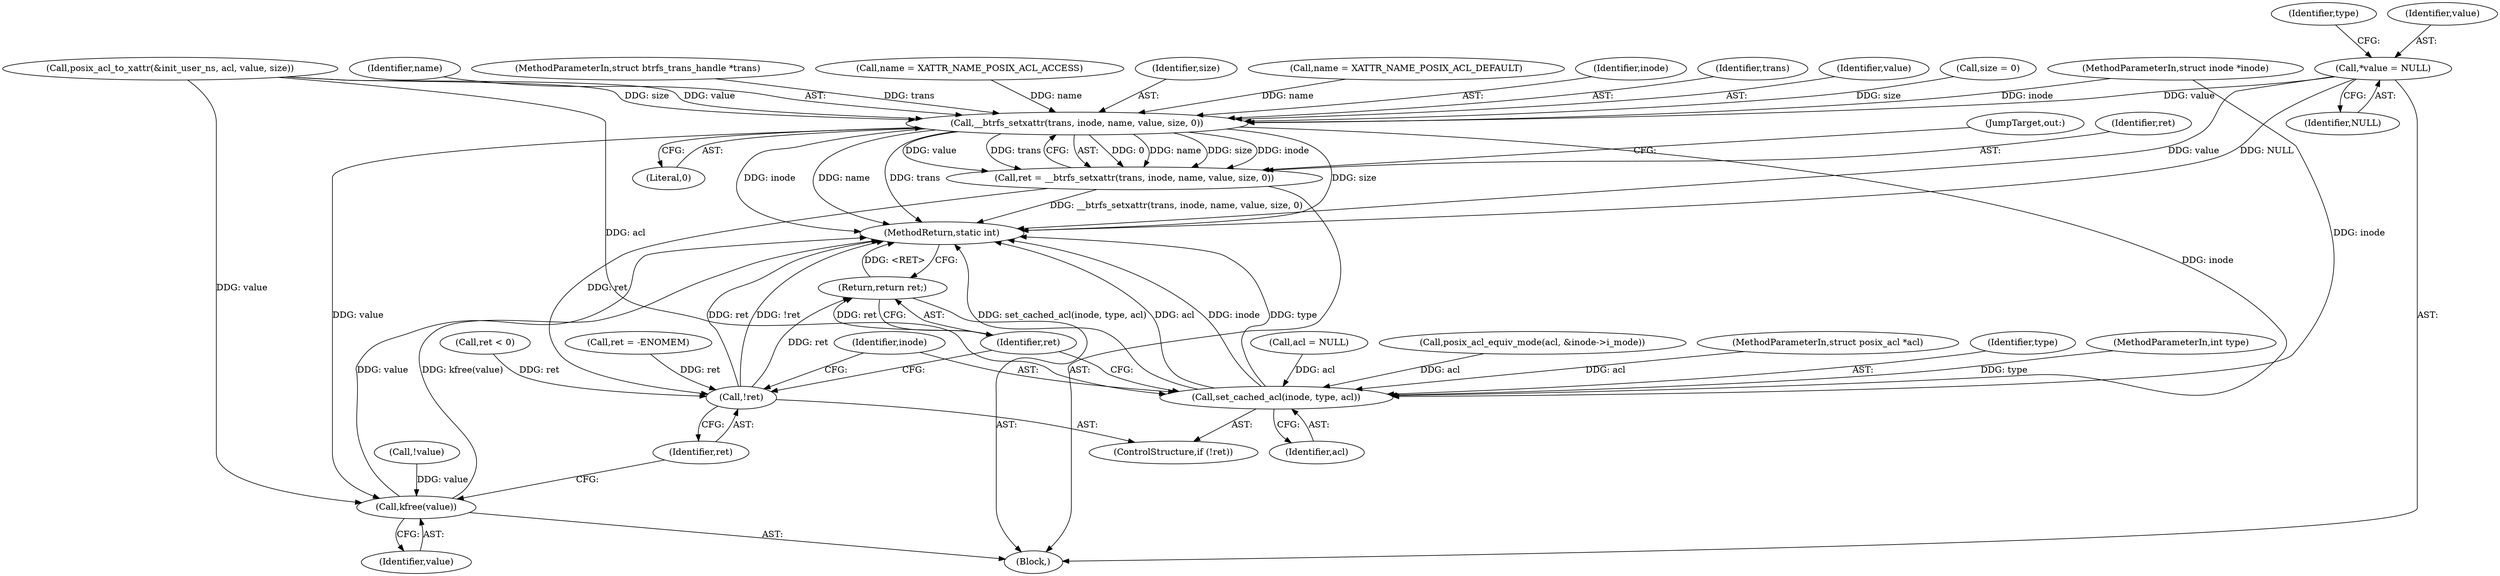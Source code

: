 digraph "0_linux_073931017b49d9458aa351605b43a7e34598caef_0@pointer" {
"1000113" [label="(Call,*value = NULL)"];
"1000210" [label="(Call,__btrfs_setxattr(trans, inode, name, value, size, 0))"];
"1000208" [label="(Call,ret = __btrfs_setxattr(trans, inode, name, value, size, 0))"];
"1000221" [label="(Call,!ret)"];
"1000227" [label="(Return,return ret;)"];
"1000218" [label="(Call,kfree(value))"];
"1000223" [label="(Call,set_cached_acl(inode, type, acl))"];
"1000187" [label="(Call,!value)"];
"1000222" [label="(Identifier,ret)"];
"1000210" [label="(Call,__btrfs_setxattr(trans, inode, name, value, size, 0))"];
"1000212" [label="(Identifier,inode)"];
"1000117" [label="(Identifier,type)"];
"1000219" [label="(Identifier,value)"];
"1000221" [label="(Call,!ret)"];
"1000211" [label="(Identifier,trans)"];
"1000208" [label="(Call,ret = __btrfs_setxattr(trans, inode, name, value, size, 0))"];
"1000220" [label="(ControlStructure,if (!ret))"];
"1000190" [label="(Call,ret = -ENOMEM)"];
"1000218" [label="(Call,kfree(value))"];
"1000144" [label="(Call,acl = NULL)"];
"1000214" [label="(Identifier,value)"];
"1000105" [label="(Block,)"];
"1000108" [label="(Call,size = 0)"];
"1000217" [label="(JumpTarget,out:)"];
"1000113" [label="(Call,*value = NULL)"];
"1000228" [label="(Identifier,ret)"];
"1000229" [label="(MethodReturn,static int)"];
"1000213" [label="(Identifier,name)"];
"1000227" [label="(Return,return ret;)"];
"1000101" [label="(MethodParameterIn,struct btrfs_trans_handle *trans)"];
"1000216" [label="(Literal,0)"];
"1000115" [label="(Identifier,NULL)"];
"1000128" [label="(Call,posix_acl_equiv_mode(acl, &inode->i_mode))"];
"1000114" [label="(Identifier,value)"];
"1000209" [label="(Identifier,ret)"];
"1000103" [label="(MethodParameterIn,struct posix_acl *acl)"];
"1000120" [label="(Call,name = XATTR_NAME_POSIX_ACL_ACCESS)"];
"1000224" [label="(Identifier,inode)"];
"1000204" [label="(Call,ret < 0)"];
"1000215" [label="(Identifier,size)"];
"1000223" [label="(Call,set_cached_acl(inode, type, acl))"];
"1000225" [label="(Identifier,type)"];
"1000164" [label="(Call,name = XATTR_NAME_POSIX_ACL_DEFAULT)"];
"1000104" [label="(MethodParameterIn,int type)"];
"1000102" [label="(MethodParameterIn,struct inode *inode)"];
"1000226" [label="(Identifier,acl)"];
"1000197" [label="(Call,posix_acl_to_xattr(&init_user_ns, acl, value, size))"];
"1000113" -> "1000105"  [label="AST: "];
"1000113" -> "1000115"  [label="CFG: "];
"1000114" -> "1000113"  [label="AST: "];
"1000115" -> "1000113"  [label="AST: "];
"1000117" -> "1000113"  [label="CFG: "];
"1000113" -> "1000229"  [label="DDG: value"];
"1000113" -> "1000229"  [label="DDG: NULL"];
"1000113" -> "1000210"  [label="DDG: value"];
"1000210" -> "1000208"  [label="AST: "];
"1000210" -> "1000216"  [label="CFG: "];
"1000211" -> "1000210"  [label="AST: "];
"1000212" -> "1000210"  [label="AST: "];
"1000213" -> "1000210"  [label="AST: "];
"1000214" -> "1000210"  [label="AST: "];
"1000215" -> "1000210"  [label="AST: "];
"1000216" -> "1000210"  [label="AST: "];
"1000208" -> "1000210"  [label="CFG: "];
"1000210" -> "1000229"  [label="DDG: inode"];
"1000210" -> "1000229"  [label="DDG: name"];
"1000210" -> "1000229"  [label="DDG: trans"];
"1000210" -> "1000229"  [label="DDG: size"];
"1000210" -> "1000208"  [label="DDG: 0"];
"1000210" -> "1000208"  [label="DDG: name"];
"1000210" -> "1000208"  [label="DDG: size"];
"1000210" -> "1000208"  [label="DDG: inode"];
"1000210" -> "1000208"  [label="DDG: value"];
"1000210" -> "1000208"  [label="DDG: trans"];
"1000101" -> "1000210"  [label="DDG: trans"];
"1000102" -> "1000210"  [label="DDG: inode"];
"1000120" -> "1000210"  [label="DDG: name"];
"1000164" -> "1000210"  [label="DDG: name"];
"1000197" -> "1000210"  [label="DDG: value"];
"1000197" -> "1000210"  [label="DDG: size"];
"1000108" -> "1000210"  [label="DDG: size"];
"1000210" -> "1000218"  [label="DDG: value"];
"1000210" -> "1000223"  [label="DDG: inode"];
"1000208" -> "1000105"  [label="AST: "];
"1000209" -> "1000208"  [label="AST: "];
"1000217" -> "1000208"  [label="CFG: "];
"1000208" -> "1000229"  [label="DDG: __btrfs_setxattr(trans, inode, name, value, size, 0)"];
"1000208" -> "1000221"  [label="DDG: ret"];
"1000221" -> "1000220"  [label="AST: "];
"1000221" -> "1000222"  [label="CFG: "];
"1000222" -> "1000221"  [label="AST: "];
"1000224" -> "1000221"  [label="CFG: "];
"1000228" -> "1000221"  [label="CFG: "];
"1000221" -> "1000229"  [label="DDG: !ret"];
"1000221" -> "1000229"  [label="DDG: ret"];
"1000190" -> "1000221"  [label="DDG: ret"];
"1000204" -> "1000221"  [label="DDG: ret"];
"1000221" -> "1000227"  [label="DDG: ret"];
"1000227" -> "1000105"  [label="AST: "];
"1000227" -> "1000228"  [label="CFG: "];
"1000228" -> "1000227"  [label="AST: "];
"1000229" -> "1000227"  [label="CFG: "];
"1000227" -> "1000229"  [label="DDG: <RET>"];
"1000228" -> "1000227"  [label="DDG: ret"];
"1000218" -> "1000105"  [label="AST: "];
"1000218" -> "1000219"  [label="CFG: "];
"1000219" -> "1000218"  [label="AST: "];
"1000222" -> "1000218"  [label="CFG: "];
"1000218" -> "1000229"  [label="DDG: value"];
"1000218" -> "1000229"  [label="DDG: kfree(value)"];
"1000187" -> "1000218"  [label="DDG: value"];
"1000197" -> "1000218"  [label="DDG: value"];
"1000223" -> "1000220"  [label="AST: "];
"1000223" -> "1000226"  [label="CFG: "];
"1000224" -> "1000223"  [label="AST: "];
"1000225" -> "1000223"  [label="AST: "];
"1000226" -> "1000223"  [label="AST: "];
"1000228" -> "1000223"  [label="CFG: "];
"1000223" -> "1000229"  [label="DDG: type"];
"1000223" -> "1000229"  [label="DDG: set_cached_acl(inode, type, acl)"];
"1000223" -> "1000229"  [label="DDG: acl"];
"1000223" -> "1000229"  [label="DDG: inode"];
"1000102" -> "1000223"  [label="DDG: inode"];
"1000104" -> "1000223"  [label="DDG: type"];
"1000197" -> "1000223"  [label="DDG: acl"];
"1000144" -> "1000223"  [label="DDG: acl"];
"1000128" -> "1000223"  [label="DDG: acl"];
"1000103" -> "1000223"  [label="DDG: acl"];
}
